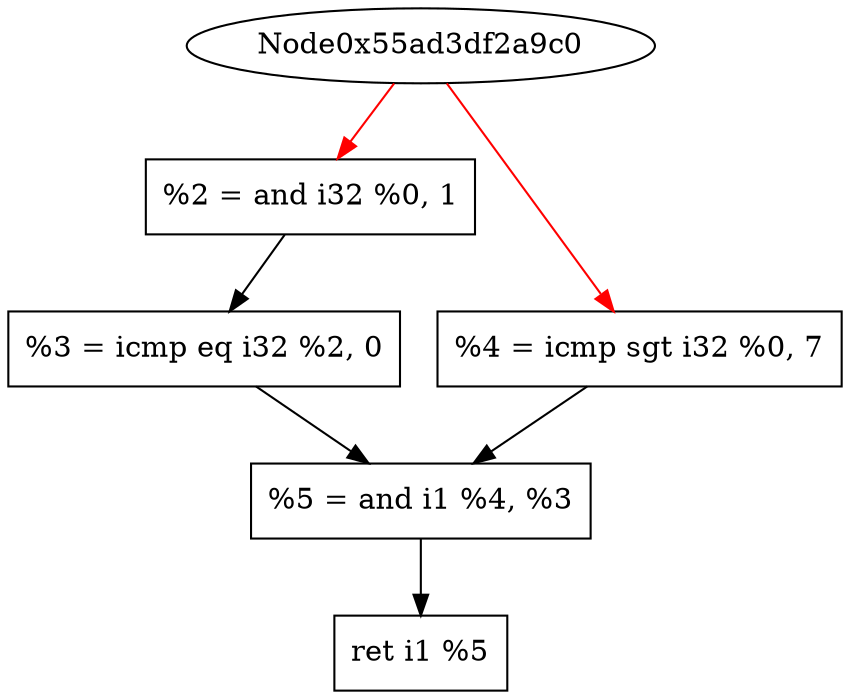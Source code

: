 digraph "DFG for '_Z20is_equal_to_sum_eveni' function" {
 Node0x55ad3df2a950[shape=record, label="  %2 = and i32 %0, 1"];
 Node0x55ad3df2aa30[shape=record, label="  %3 = icmp eq i32 %2, 0"];
 Node0x55ad3df2ab50[shape=record, label="  %4 = icmp sgt i32 %0, 7"];
 Node0x55ad3df2ac50[shape=record, label="  %5 = and i1 %4, %3"];
 Node0x55ad3df2ad20[shape=record, label="  ret i1 %5"];
 Node0x55ad3df2a950 -> Node0x55ad3df2aa30
 Node0x55ad3df2aa30 -> Node0x55ad3df2ac50
 Node0x55ad3df2ab50 -> Node0x55ad3df2ac50
 Node0x55ad3df2ac50 -> Node0x55ad3df2ad20
edge [color=red]
 Node0x55ad3df2a9c0 -> Node0x55ad3df2a950
 Node0x55ad3df2a9c0 -> Node0x55ad3df2ab50
}